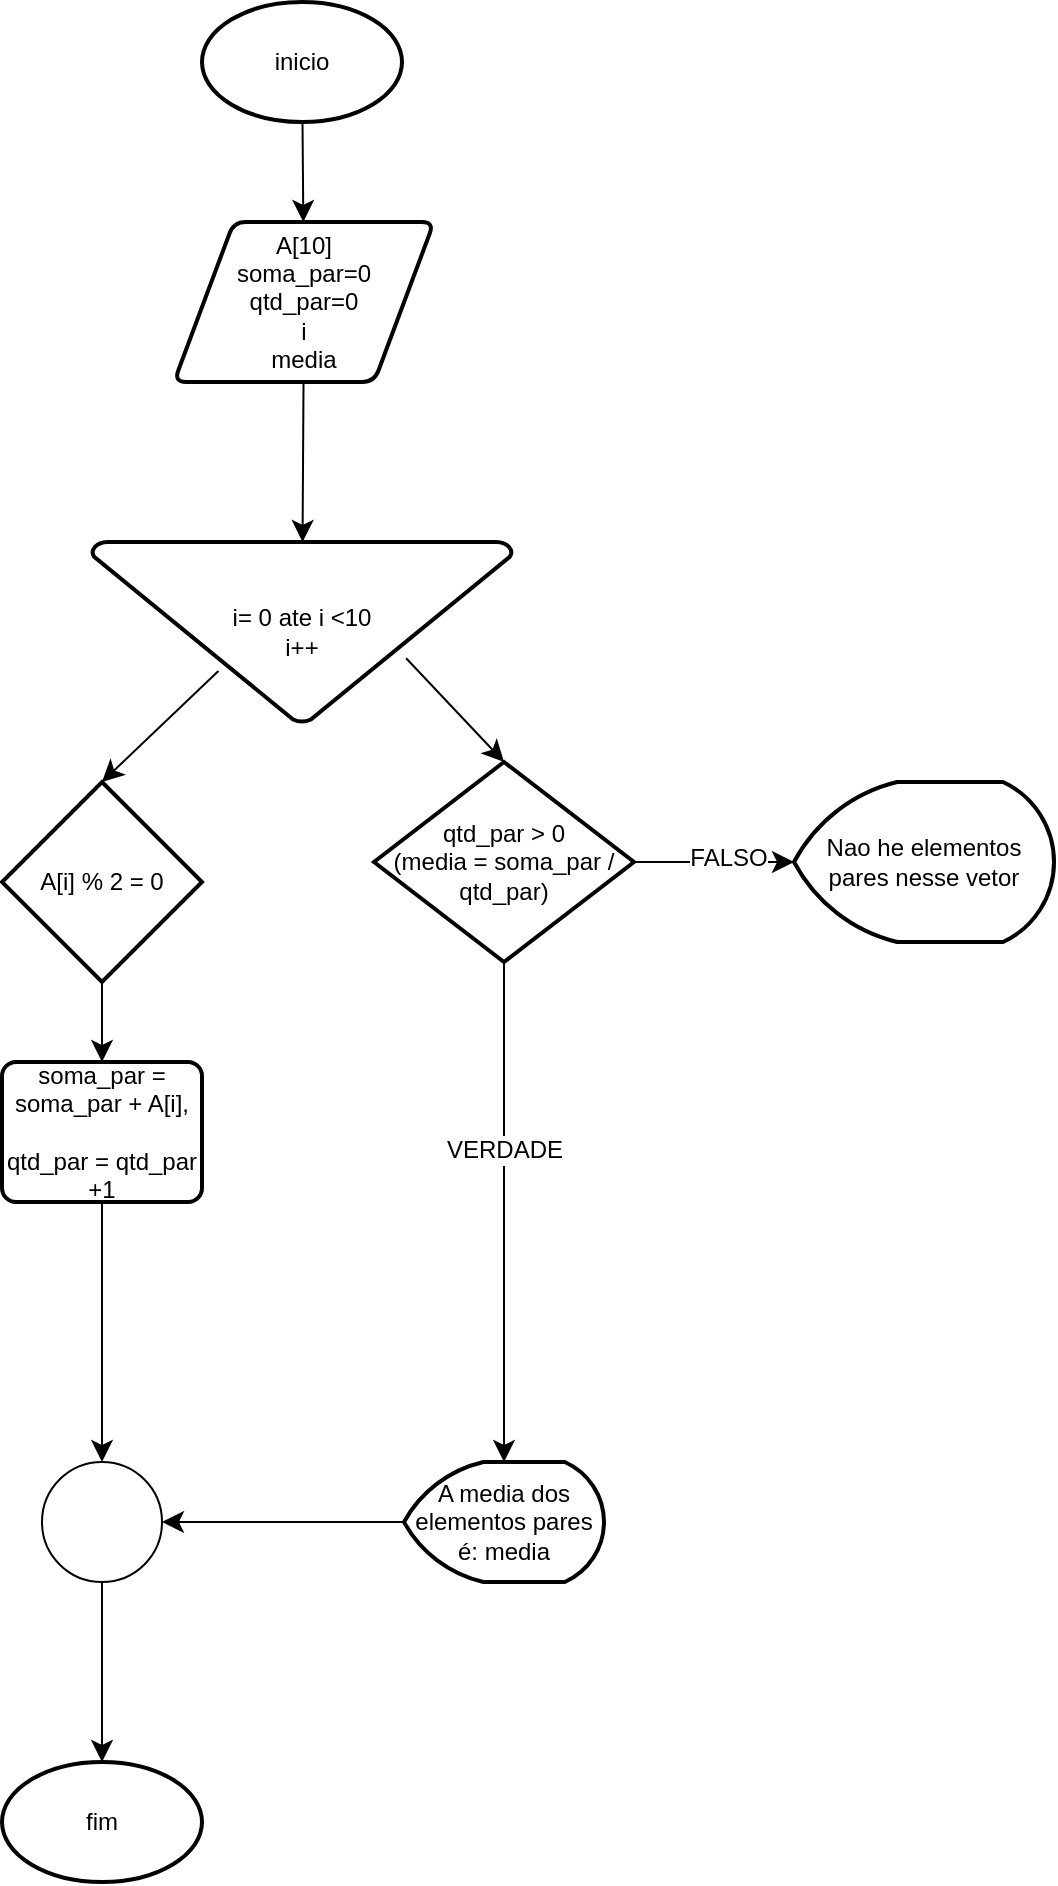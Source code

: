 <mxfile version="24.5.5" type="device">
  <diagram name="Página-1" id="6dCA0AcstWqLOQM2HsV-">
    <mxGraphModel dx="1024" dy="820" grid="1" gridSize="10" guides="1" tooltips="1" connect="1" arrows="1" fold="1" page="1" pageScale="1" pageWidth="827" pageHeight="1169" math="0" shadow="0">
      <root>
        <mxCell id="0" />
        <mxCell id="1" parent="0" />
        <mxCell id="QEjNxJwGQzc4_Nlg0amv-4" value="" style="edgeStyle=none;curved=1;rounded=0;orthogonalLoop=1;jettySize=auto;html=1;fontSize=12;startSize=8;endSize=8;" edge="1" parent="1" source="QEjNxJwGQzc4_Nlg0amv-1" target="QEjNxJwGQzc4_Nlg0amv-3">
          <mxGeometry relative="1" as="geometry" />
        </mxCell>
        <mxCell id="QEjNxJwGQzc4_Nlg0amv-1" value="inicio" style="strokeWidth=2;html=1;shape=mxgraph.flowchart.start_1;whiteSpace=wrap;" vertex="1" parent="1">
          <mxGeometry x="364" y="50" width="100" height="60" as="geometry" />
        </mxCell>
        <mxCell id="QEjNxJwGQzc4_Nlg0amv-6" value="" style="edgeStyle=none;curved=1;rounded=0;orthogonalLoop=1;jettySize=auto;html=1;fontSize=12;startSize=8;endSize=8;" edge="1" parent="1" source="QEjNxJwGQzc4_Nlg0amv-3" target="QEjNxJwGQzc4_Nlg0amv-5">
          <mxGeometry relative="1" as="geometry" />
        </mxCell>
        <mxCell id="QEjNxJwGQzc4_Nlg0amv-3" value="A[10]&lt;div&gt;soma_par=0&lt;/div&gt;&lt;div&gt;qtd_par=0&lt;/div&gt;&lt;div&gt;i&lt;/div&gt;&lt;div&gt;media&lt;/div&gt;" style="shape=parallelogram;html=1;strokeWidth=2;perimeter=parallelogramPerimeter;whiteSpace=wrap;rounded=1;arcSize=12;size=0.23;" vertex="1" parent="1">
          <mxGeometry x="350" y="160" width="130" height="80" as="geometry" />
        </mxCell>
        <mxCell id="QEjNxJwGQzc4_Nlg0amv-8" value="" style="edgeStyle=none;curved=1;rounded=0;orthogonalLoop=1;jettySize=auto;html=1;fontSize=12;startSize=8;endSize=8;exitX=0.301;exitY=0.717;exitDx=0;exitDy=0;exitPerimeter=0;entryX=0.5;entryY=0;entryDx=0;entryDy=0;entryPerimeter=0;" edge="1" parent="1" source="QEjNxJwGQzc4_Nlg0amv-5" target="QEjNxJwGQzc4_Nlg0amv-7">
          <mxGeometry relative="1" as="geometry" />
        </mxCell>
        <mxCell id="QEjNxJwGQzc4_Nlg0amv-25" style="edgeStyle=none;curved=1;rounded=0;orthogonalLoop=1;jettySize=auto;html=1;fontSize=12;startSize=8;endSize=8;exitX=0.748;exitY=0.646;exitDx=0;exitDy=0;exitPerimeter=0;entryX=0.5;entryY=0;entryDx=0;entryDy=0;entryPerimeter=0;" edge="1" parent="1" source="QEjNxJwGQzc4_Nlg0amv-5" target="QEjNxJwGQzc4_Nlg0amv-31">
          <mxGeometry relative="1" as="geometry">
            <mxPoint x="488.8" y="448.1" as="targetPoint" />
          </mxGeometry>
        </mxCell>
        <mxCell id="QEjNxJwGQzc4_Nlg0amv-5" value="i= 0 ate i &amp;lt;10&lt;div&gt;i++&lt;/div&gt;" style="strokeWidth=2;html=1;shape=mxgraph.flowchart.merge_or_storage;whiteSpace=wrap;" vertex="1" parent="1">
          <mxGeometry x="309" y="320" width="210" height="90" as="geometry" />
        </mxCell>
        <mxCell id="QEjNxJwGQzc4_Nlg0amv-10" value="" style="edgeStyle=none;curved=1;rounded=0;orthogonalLoop=1;jettySize=auto;html=1;fontSize=12;startSize=8;endSize=8;" edge="1" parent="1" source="QEjNxJwGQzc4_Nlg0amv-7" target="QEjNxJwGQzc4_Nlg0amv-9">
          <mxGeometry relative="1" as="geometry" />
        </mxCell>
        <mxCell id="QEjNxJwGQzc4_Nlg0amv-7" value="A[i] % 2 = 0" style="strokeWidth=2;html=1;shape=mxgraph.flowchart.decision;whiteSpace=wrap;" vertex="1" parent="1">
          <mxGeometry x="264" y="440" width="100" height="100" as="geometry" />
        </mxCell>
        <mxCell id="QEjNxJwGQzc4_Nlg0amv-28" value="" style="edgeStyle=none;curved=1;rounded=0;orthogonalLoop=1;jettySize=auto;html=1;fontSize=12;startSize=8;endSize=8;" edge="1" parent="1" source="QEjNxJwGQzc4_Nlg0amv-9" target="QEjNxJwGQzc4_Nlg0amv-26">
          <mxGeometry relative="1" as="geometry" />
        </mxCell>
        <mxCell id="QEjNxJwGQzc4_Nlg0amv-9" value="soma_par = soma_par + A[i],&lt;div&gt;&lt;br&gt;&lt;/div&gt;&lt;div&gt;qtd_par = qtd_par +1&lt;/div&gt;" style="rounded=1;whiteSpace=wrap;html=1;absoluteArcSize=1;arcSize=14;strokeWidth=2;" vertex="1" parent="1">
          <mxGeometry x="264" y="580" width="100" height="70" as="geometry" />
        </mxCell>
        <mxCell id="QEjNxJwGQzc4_Nlg0amv-20" value="" style="edgeStyle=none;curved=1;rounded=0;orthogonalLoop=1;jettySize=auto;html=1;fontSize=12;startSize=8;endSize=8;exitX=0.5;exitY=1;exitDx=0;exitDy=0;exitPerimeter=0;" edge="1" parent="1" source="QEjNxJwGQzc4_Nlg0amv-31" target="QEjNxJwGQzc4_Nlg0amv-19">
          <mxGeometry relative="1" as="geometry">
            <mxPoint x="510" y="560" as="sourcePoint" />
          </mxGeometry>
        </mxCell>
        <mxCell id="QEjNxJwGQzc4_Nlg0amv-21" value="VERDADE" style="edgeLabel;html=1;align=center;verticalAlign=middle;resizable=0;points=[];fontSize=12;" vertex="1" connectable="0" parent="QEjNxJwGQzc4_Nlg0amv-20">
          <mxGeometry x="-0.241" relative="1" as="geometry">
            <mxPoint y="-1" as="offset" />
          </mxGeometry>
        </mxCell>
        <mxCell id="QEjNxJwGQzc4_Nlg0amv-23" value="" style="edgeStyle=none;curved=1;rounded=0;orthogonalLoop=1;jettySize=auto;html=1;fontSize=12;startSize=8;endSize=8;exitX=1;exitY=0.5;exitDx=0;exitDy=0;exitPerimeter=0;" edge="1" parent="1" source="QEjNxJwGQzc4_Nlg0amv-31" target="QEjNxJwGQzc4_Nlg0amv-22">
          <mxGeometry relative="1" as="geometry">
            <mxPoint x="586" y="530" as="sourcePoint" />
          </mxGeometry>
        </mxCell>
        <mxCell id="QEjNxJwGQzc4_Nlg0amv-24" value="FALSO" style="edgeLabel;html=1;align=center;verticalAlign=middle;resizable=0;points=[];fontSize=12;" vertex="1" connectable="0" parent="QEjNxJwGQzc4_Nlg0amv-23">
          <mxGeometry x="0.178" y="2" relative="1" as="geometry">
            <mxPoint as="offset" />
          </mxGeometry>
        </mxCell>
        <mxCell id="QEjNxJwGQzc4_Nlg0amv-27" value="" style="edgeStyle=none;curved=1;rounded=0;orthogonalLoop=1;jettySize=auto;html=1;fontSize=12;startSize=8;endSize=8;" edge="1" parent="1" source="QEjNxJwGQzc4_Nlg0amv-19" target="QEjNxJwGQzc4_Nlg0amv-26">
          <mxGeometry relative="1" as="geometry" />
        </mxCell>
        <mxCell id="QEjNxJwGQzc4_Nlg0amv-19" value="A media dos elementos pares é: media" style="strokeWidth=2;html=1;shape=mxgraph.flowchart.display;whiteSpace=wrap;" vertex="1" parent="1">
          <mxGeometry x="465" y="780" width="100" height="60" as="geometry" />
        </mxCell>
        <mxCell id="QEjNxJwGQzc4_Nlg0amv-22" value="Nao he elementos pares nesse vetor" style="strokeWidth=2;html=1;shape=mxgraph.flowchart.display;whiteSpace=wrap;" vertex="1" parent="1">
          <mxGeometry x="660" y="440" width="130" height="80" as="geometry" />
        </mxCell>
        <mxCell id="QEjNxJwGQzc4_Nlg0amv-30" value="" style="edgeStyle=none;curved=1;rounded=0;orthogonalLoop=1;jettySize=auto;html=1;fontSize=12;startSize=8;endSize=8;" edge="1" parent="1" source="QEjNxJwGQzc4_Nlg0amv-26" target="QEjNxJwGQzc4_Nlg0amv-29">
          <mxGeometry relative="1" as="geometry" />
        </mxCell>
        <mxCell id="QEjNxJwGQzc4_Nlg0amv-26" value="" style="verticalLabelPosition=bottom;verticalAlign=top;html=1;shape=mxgraph.flowchart.on-page_reference;" vertex="1" parent="1">
          <mxGeometry x="284" y="780" width="60" height="60" as="geometry" />
        </mxCell>
        <mxCell id="QEjNxJwGQzc4_Nlg0amv-29" value="fim" style="strokeWidth=2;html=1;shape=mxgraph.flowchart.start_1;whiteSpace=wrap;" vertex="1" parent="1">
          <mxGeometry x="264" y="930" width="100" height="60" as="geometry" />
        </mxCell>
        <mxCell id="QEjNxJwGQzc4_Nlg0amv-31" value="qtd_par &amp;gt; 0&lt;div&gt;(media = soma_par / qtd_par)&lt;/div&gt;" style="strokeWidth=2;html=1;shape=mxgraph.flowchart.decision;whiteSpace=wrap;" vertex="1" parent="1">
          <mxGeometry x="450" y="430" width="130" height="100" as="geometry" />
        </mxCell>
      </root>
    </mxGraphModel>
  </diagram>
</mxfile>
